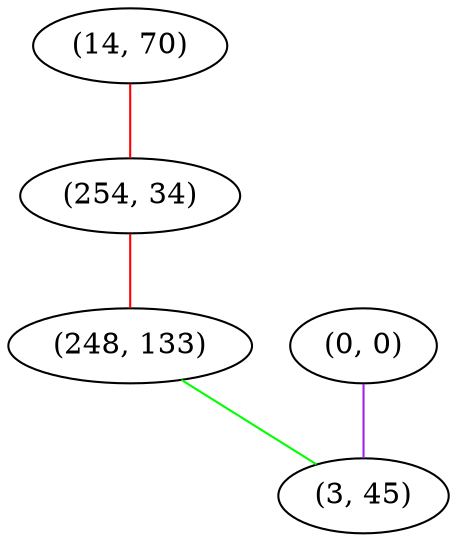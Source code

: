 graph "" {
"(14, 70)";
"(254, 34)";
"(248, 133)";
"(0, 0)";
"(3, 45)";
"(14, 70)" -- "(254, 34)"  [color=red, key=0, weight=1];
"(254, 34)" -- "(248, 133)"  [color=red, key=0, weight=1];
"(248, 133)" -- "(3, 45)"  [color=green, key=0, weight=2];
"(0, 0)" -- "(3, 45)"  [color=purple, key=0, weight=4];
}
